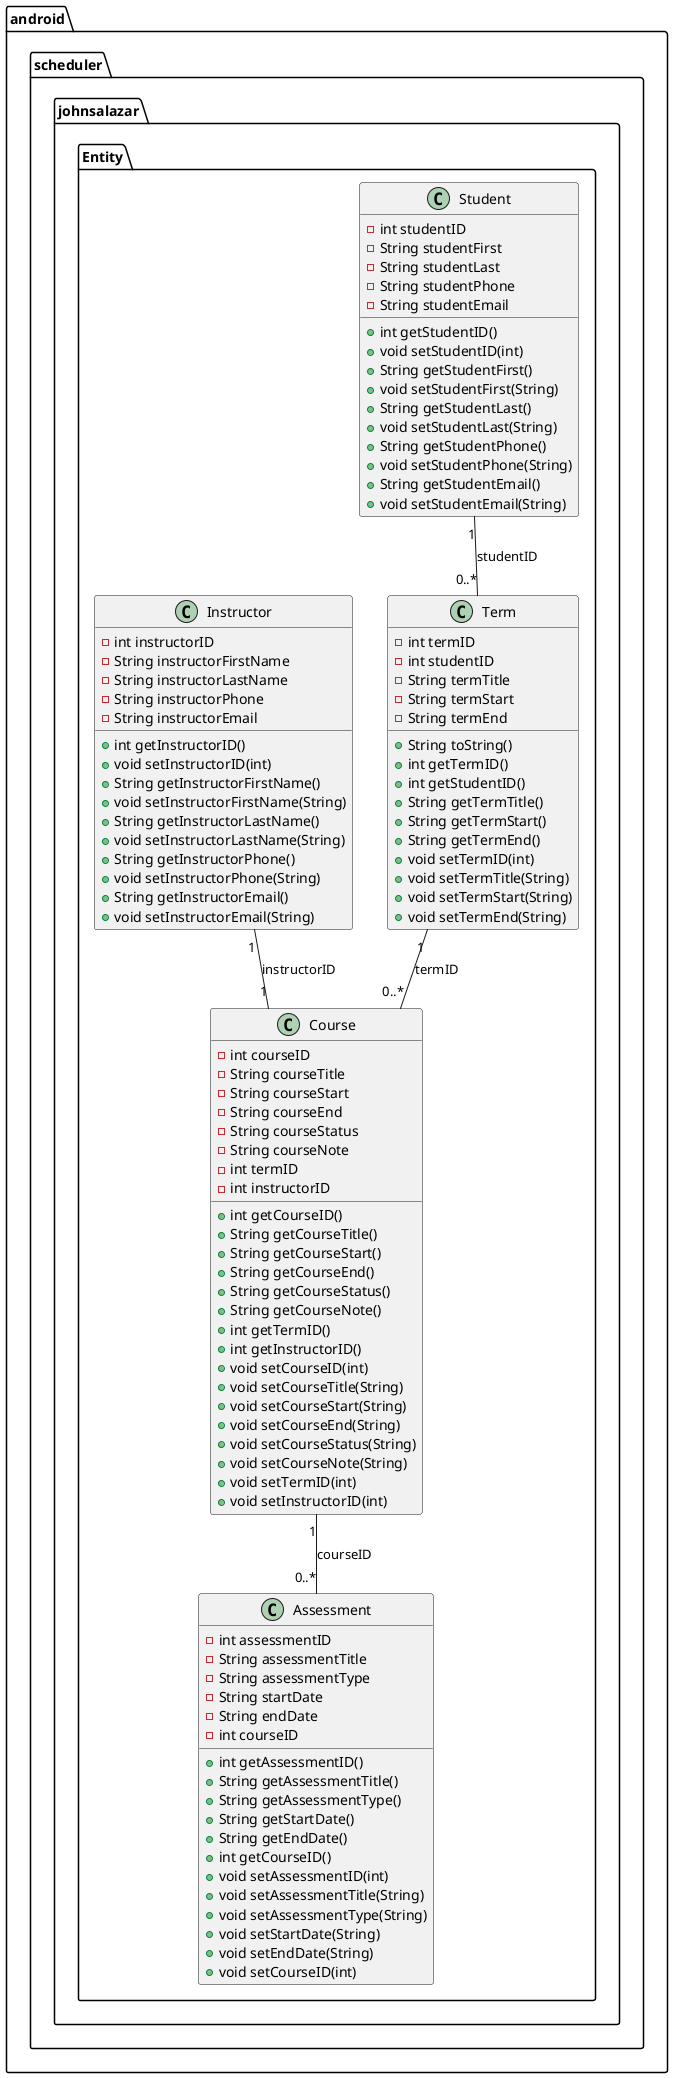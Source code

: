 @startuml
class android.scheduler.johnsalazar.Entity.Student {
- int studentID
- String studentFirst
- String studentLast
- String studentPhone
- String studentEmail
+ int getStudentID()
+ void setStudentID(int)
+ String getStudentFirst()
+ void setStudentFirst(String)
+ String getStudentLast()
+ void setStudentLast(String)
+ String getStudentPhone()
+ void setStudentPhone(String)
+ String getStudentEmail()
+ void setStudentEmail(String)
}


class android.scheduler.johnsalazar.Entity.Assessment {
- int assessmentID
- String assessmentTitle
- String assessmentType
- String startDate
- String endDate
- int courseID
+ int getAssessmentID()
+ String getAssessmentTitle()
+ String getAssessmentType()
+ String getStartDate()
+ String getEndDate()
+ int getCourseID()
+ void setAssessmentID(int)
+ void setAssessmentTitle(String)
+ void setAssessmentType(String)
+ void setStartDate(String)
+ void setEndDate(String)
+ void setCourseID(int)
}


class android.scheduler.johnsalazar.Entity.Instructor {
- int instructorID
- String instructorFirstName
- String instructorLastName
- String instructorPhone
- String instructorEmail
+ int getInstructorID()
+ void setInstructorID(int)
+ String getInstructorFirstName()
+ void setInstructorFirstName(String)
+ String getInstructorLastName()
+ void setInstructorLastName(String)
+ String getInstructorPhone()
+ void setInstructorPhone(String)
+ String getInstructorEmail()
+ void setInstructorEmail(String)
}


class android.scheduler.johnsalazar.Entity.Course {
- int courseID
- String courseTitle
- String courseStart
- String courseEnd
- String courseStatus
- String courseNote
- int termID
- int instructorID
+ int getCourseID()
+ String getCourseTitle()
+ String getCourseStart()
+ String getCourseEnd()
+ String getCourseStatus()
+ String getCourseNote()
+ int getTermID()
+ int getInstructorID()
+ void setCourseID(int)
+ void setCourseTitle(String)
+ void setCourseStart(String)
+ void setCourseEnd(String)
+ void setCourseStatus(String)
+ void setCourseNote(String)
+ void setTermID(int)
+ void setInstructorID(int)
}


class android.scheduler.johnsalazar.Entity.Term {
- int termID
- int studentID
- String termTitle
- String termStart
- String termEnd
+ String toString()
+ int getTermID()
+ int getStudentID()
+ String getTermTitle()
+ String getTermStart()
+ String getTermEnd()
+ void setTermID(int)
+ void setTermTitle(String)
+ void setTermStart(String)
+ void setTermEnd(String)
}

android.scheduler.johnsalazar.Entity.Student "1" -- "0..*" android.scheduler.johnsalazar.Entity.Term : studentID
android.scheduler.johnsalazar.Entity.Course "1" -- "0..*" android.scheduler.johnsalazar.Entity.Assessment : courseID
android.scheduler.johnsalazar.Entity.Instructor "1" -- "1" android.scheduler.johnsalazar.Entity.Course : instructorID
android.scheduler.johnsalazar.Entity.Term "1" -- "0..*" android.scheduler.johnsalazar.Entity.Course : termID

@enduml